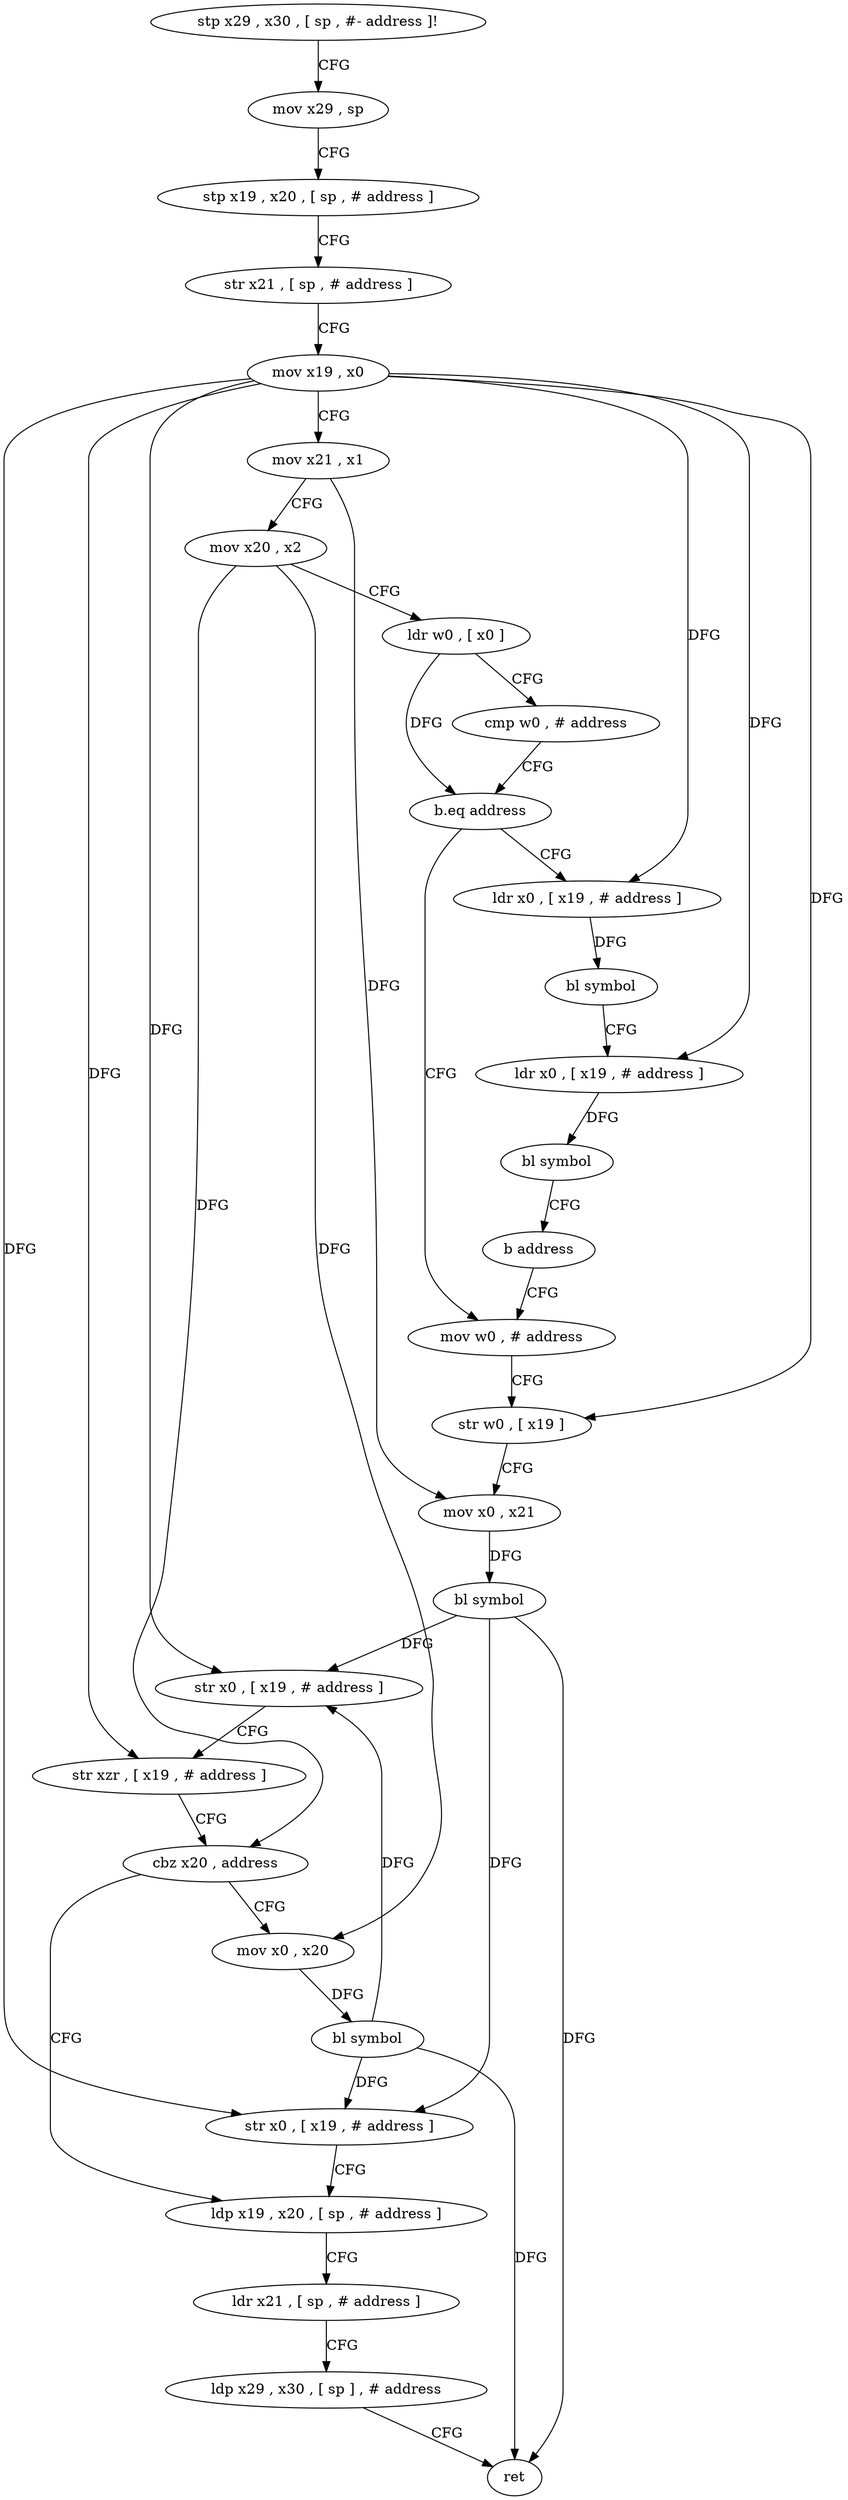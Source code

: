digraph "func" {
"120180" [label = "stp x29 , x30 , [ sp , #- address ]!" ]
"120184" [label = "mov x29 , sp" ]
"120188" [label = "stp x19 , x20 , [ sp , # address ]" ]
"120192" [label = "str x21 , [ sp , # address ]" ]
"120196" [label = "mov x19 , x0" ]
"120200" [label = "mov x21 , x1" ]
"120204" [label = "mov x20 , x2" ]
"120208" [label = "ldr w0 , [ x0 ]" ]
"120212" [label = "cmp w0 , # address" ]
"120216" [label = "b.eq address" ]
"120276" [label = "ldr x0 , [ x19 , # address ]" ]
"120220" [label = "mov w0 , # address" ]
"120280" [label = "bl symbol" ]
"120284" [label = "ldr x0 , [ x19 , # address ]" ]
"120288" [label = "bl symbol" ]
"120292" [label = "b address" ]
"120224" [label = "str w0 , [ x19 ]" ]
"120228" [label = "mov x0 , x21" ]
"120232" [label = "bl symbol" ]
"120236" [label = "str x0 , [ x19 , # address ]" ]
"120240" [label = "str xzr , [ x19 , # address ]" ]
"120244" [label = "cbz x20 , address" ]
"120260" [label = "ldp x19 , x20 , [ sp , # address ]" ]
"120248" [label = "mov x0 , x20" ]
"120264" [label = "ldr x21 , [ sp , # address ]" ]
"120268" [label = "ldp x29 , x30 , [ sp ] , # address" ]
"120272" [label = "ret" ]
"120252" [label = "bl symbol" ]
"120256" [label = "str x0 , [ x19 , # address ]" ]
"120180" -> "120184" [ label = "CFG" ]
"120184" -> "120188" [ label = "CFG" ]
"120188" -> "120192" [ label = "CFG" ]
"120192" -> "120196" [ label = "CFG" ]
"120196" -> "120200" [ label = "CFG" ]
"120196" -> "120276" [ label = "DFG" ]
"120196" -> "120284" [ label = "DFG" ]
"120196" -> "120224" [ label = "DFG" ]
"120196" -> "120236" [ label = "DFG" ]
"120196" -> "120240" [ label = "DFG" ]
"120196" -> "120256" [ label = "DFG" ]
"120200" -> "120204" [ label = "CFG" ]
"120200" -> "120228" [ label = "DFG" ]
"120204" -> "120208" [ label = "CFG" ]
"120204" -> "120244" [ label = "DFG" ]
"120204" -> "120248" [ label = "DFG" ]
"120208" -> "120212" [ label = "CFG" ]
"120208" -> "120216" [ label = "DFG" ]
"120212" -> "120216" [ label = "CFG" ]
"120216" -> "120276" [ label = "CFG" ]
"120216" -> "120220" [ label = "CFG" ]
"120276" -> "120280" [ label = "DFG" ]
"120220" -> "120224" [ label = "CFG" ]
"120280" -> "120284" [ label = "CFG" ]
"120284" -> "120288" [ label = "DFG" ]
"120288" -> "120292" [ label = "CFG" ]
"120292" -> "120220" [ label = "CFG" ]
"120224" -> "120228" [ label = "CFG" ]
"120228" -> "120232" [ label = "DFG" ]
"120232" -> "120236" [ label = "DFG" ]
"120232" -> "120272" [ label = "DFG" ]
"120232" -> "120256" [ label = "DFG" ]
"120236" -> "120240" [ label = "CFG" ]
"120240" -> "120244" [ label = "CFG" ]
"120244" -> "120260" [ label = "CFG" ]
"120244" -> "120248" [ label = "CFG" ]
"120260" -> "120264" [ label = "CFG" ]
"120248" -> "120252" [ label = "DFG" ]
"120264" -> "120268" [ label = "CFG" ]
"120268" -> "120272" [ label = "CFG" ]
"120252" -> "120256" [ label = "DFG" ]
"120252" -> "120236" [ label = "DFG" ]
"120252" -> "120272" [ label = "DFG" ]
"120256" -> "120260" [ label = "CFG" ]
}
